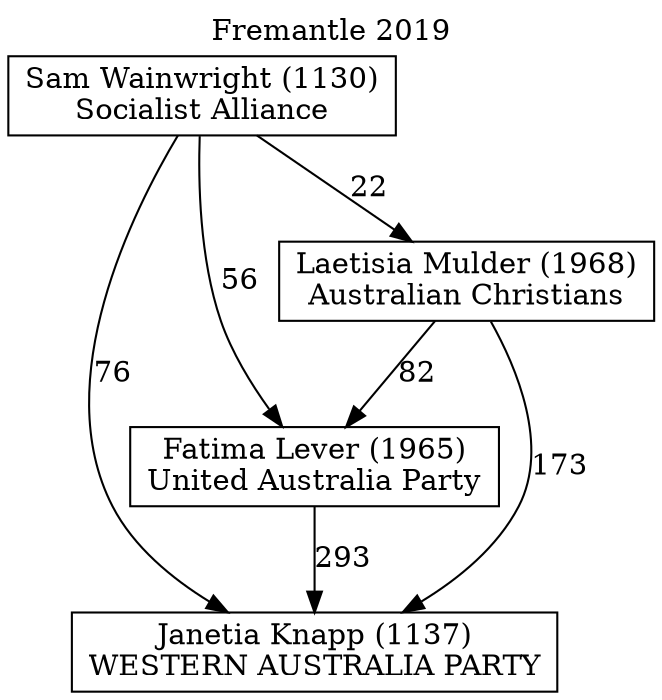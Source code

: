 // House preference flow
digraph "Janetia Knapp (1137)_Fremantle_2019" {
	graph [label="Fremantle 2019" labelloc=t mclimit=2]
	node [shape=box]
	"Janetia Knapp (1137)" [label="Janetia Knapp (1137)
WESTERN AUSTRALIA PARTY"]
	"Fatima Lever (1965)" [label="Fatima Lever (1965)
United Australia Party"]
	"Laetisia Mulder (1968)" [label="Laetisia Mulder (1968)
Australian Christians"]
	"Sam Wainwright (1130)" [label="Sam Wainwright (1130)
Socialist Alliance"]
	"Fatima Lever (1965)" -> "Janetia Knapp (1137)" [label=293]
	"Laetisia Mulder (1968)" -> "Fatima Lever (1965)" [label=82]
	"Sam Wainwright (1130)" -> "Laetisia Mulder (1968)" [label=22]
	"Laetisia Mulder (1968)" -> "Janetia Knapp (1137)" [label=173]
	"Sam Wainwright (1130)" -> "Janetia Knapp (1137)" [label=76]
	"Sam Wainwright (1130)" -> "Fatima Lever (1965)" [label=56]
}
